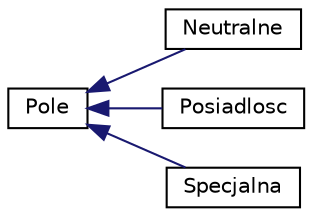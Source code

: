 digraph "Graphical Class Hierarchy"
{
 // LATEX_PDF_SIZE
  edge [fontname="Helvetica",fontsize="10",labelfontname="Helvetica",labelfontsize="10"];
  node [fontname="Helvetica",fontsize="10",shape=record];
  rankdir="LR";
  Node0 [label="Pole",height=0.2,width=0.4,color="black", fillcolor="white", style="filled",URL="$class_pole.html",tooltip=" "];
  Node0 -> Node1 [dir="back",color="midnightblue",fontsize="10",style="solid",fontname="Helvetica"];
  Node1 [label="Neutralne",height=0.2,width=0.4,color="black", fillcolor="white", style="filled",URL="$class_neutralne.html",tooltip=" "];
  Node0 -> Node2 [dir="back",color="midnightblue",fontsize="10",style="solid",fontname="Helvetica"];
  Node2 [label="Posiadlosc",height=0.2,width=0.4,color="black", fillcolor="white", style="filled",URL="$class_posiadlosc.html",tooltip=" "];
  Node0 -> Node3 [dir="back",color="midnightblue",fontsize="10",style="solid",fontname="Helvetica"];
  Node3 [label="Specjalna",height=0.2,width=0.4,color="black", fillcolor="white", style="filled",URL="$class_specjalna.html",tooltip=" "];
}
